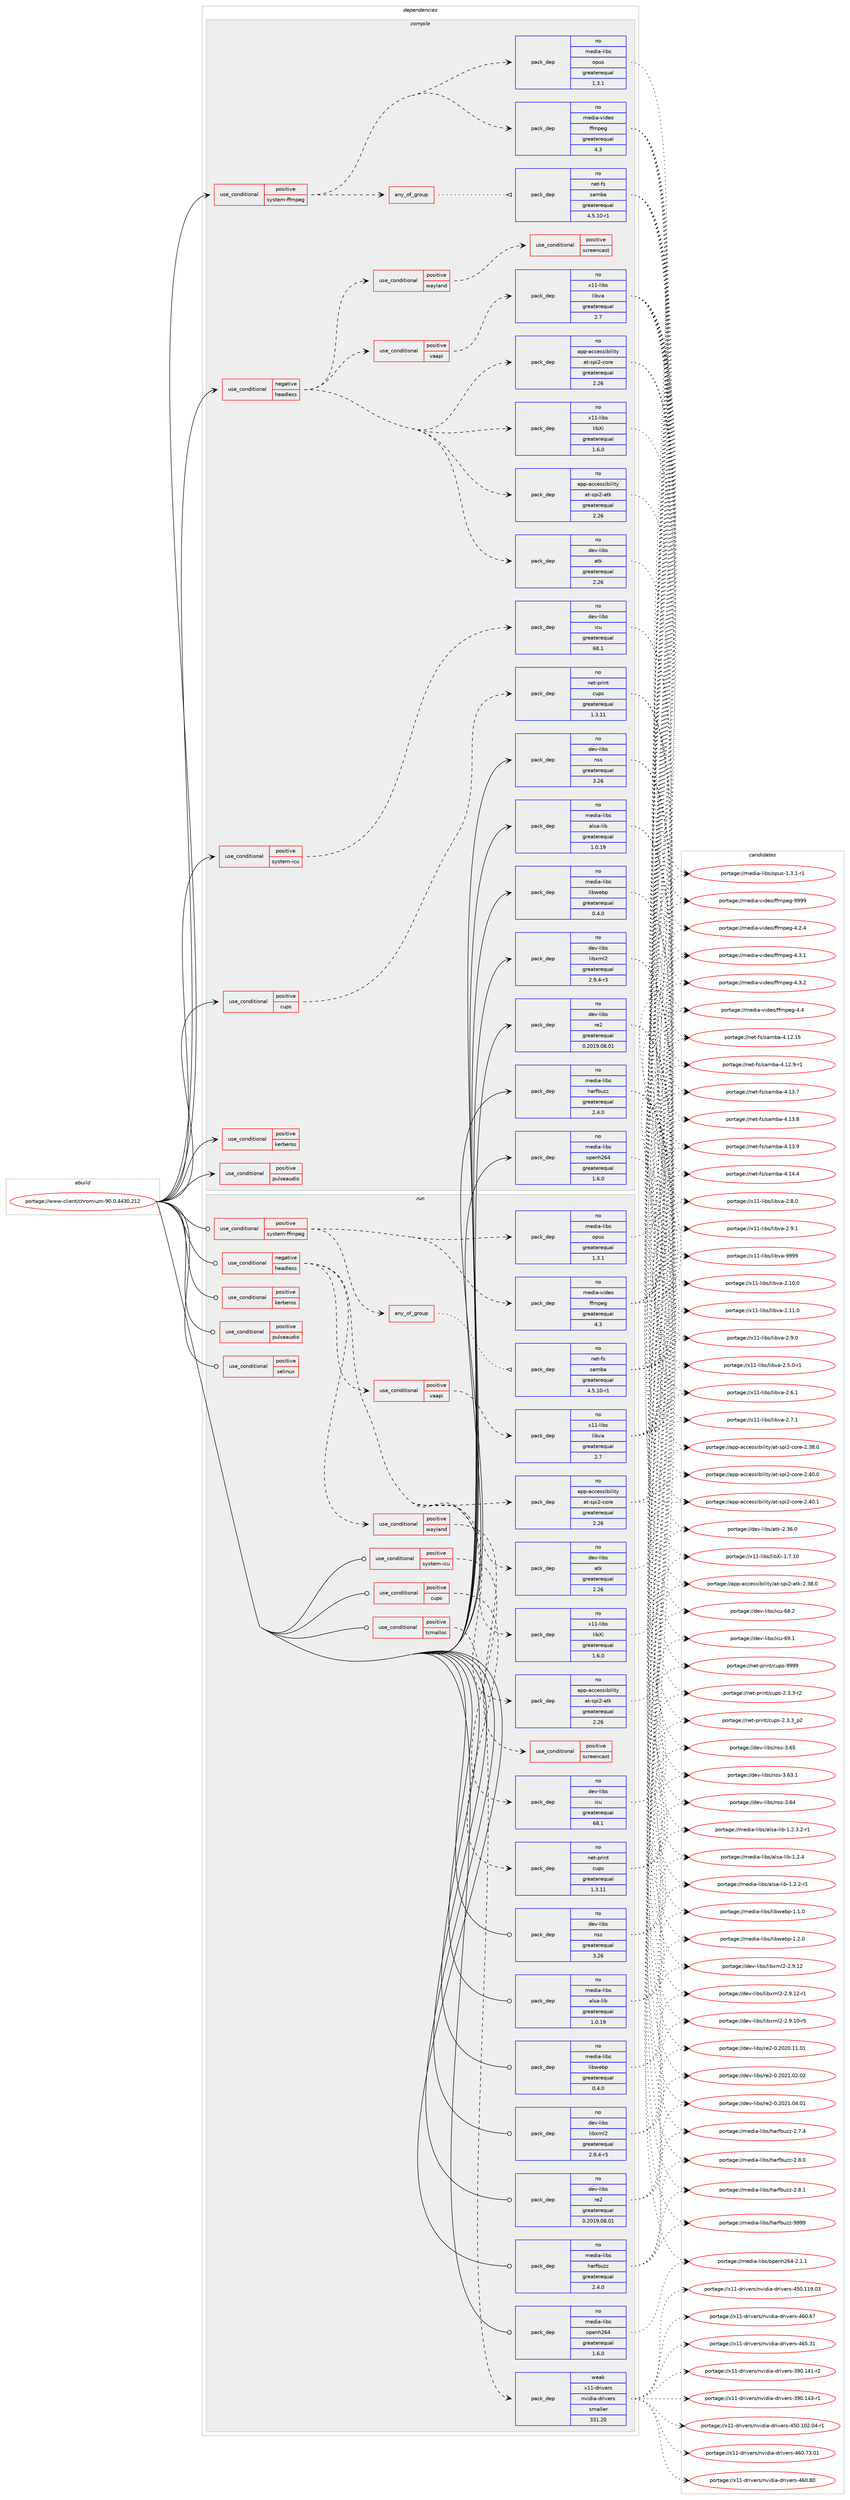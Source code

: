 digraph prolog {

# *************
# Graph options
# *************

newrank=true;
concentrate=true;
compound=true;
graph [rankdir=LR,fontname=Helvetica,fontsize=10,ranksep=1.5];#, ranksep=2.5, nodesep=0.2];
edge  [arrowhead=vee];
node  [fontname=Helvetica,fontsize=10];

# **********
# The ebuild
# **********

subgraph cluster_leftcol {
color=gray;
rank=same;
label=<<i>ebuild</i>>;
id [label="portage://www-client/chromium-90.0.4430.212", color=red, width=4, href="../www-client/chromium-90.0.4430.212.svg"];
}

# ****************
# The dependencies
# ****************

subgraph cluster_midcol {
color=gray;
label=<<i>dependencies</i>>;
subgraph cluster_compile {
fillcolor="#eeeeee";
style=filled;
label=<<i>compile</i>>;
subgraph cond396 {
dependency912 [label=<<TABLE BORDER="0" CELLBORDER="1" CELLSPACING="0" CELLPADDING="4"><TR><TD ROWSPAN="3" CELLPADDING="10">use_conditional</TD></TR><TR><TD>negative</TD></TR><TR><TD>headless</TD></TR></TABLE>>, shape=none, color=red];
# *** BEGIN UNKNOWN DEPENDENCY TYPE (TODO) ***
# dependency912 -> package_dependency(portage://www-client/chromium-90.0.4430.212,install,no,media-libs,mesa,none,[,,],any_same_slot,[use(enable(gbm),none)])
# *** END UNKNOWN DEPENDENCY TYPE (TODO) ***

# *** BEGIN UNKNOWN DEPENDENCY TYPE (TODO) ***
# dependency912 -> package_dependency(portage://www-client/chromium-90.0.4430.212,install,no,x11-libs,libX11,none,[,,],any_same_slot,[])
# *** END UNKNOWN DEPENDENCY TYPE (TODO) ***

# *** BEGIN UNKNOWN DEPENDENCY TYPE (TODO) ***
# dependency912 -> package_dependency(portage://www-client/chromium-90.0.4430.212,install,no,x11-libs,libXcomposite,none,[,,],any_same_slot,[])
# *** END UNKNOWN DEPENDENCY TYPE (TODO) ***

# *** BEGIN UNKNOWN DEPENDENCY TYPE (TODO) ***
# dependency912 -> package_dependency(portage://www-client/chromium-90.0.4430.212,install,no,x11-libs,libXcursor,none,[,,],any_same_slot,[])
# *** END UNKNOWN DEPENDENCY TYPE (TODO) ***

# *** BEGIN UNKNOWN DEPENDENCY TYPE (TODO) ***
# dependency912 -> package_dependency(portage://www-client/chromium-90.0.4430.212,install,no,x11-libs,libXdamage,none,[,,],any_same_slot,[])
# *** END UNKNOWN DEPENDENCY TYPE (TODO) ***

# *** BEGIN UNKNOWN DEPENDENCY TYPE (TODO) ***
# dependency912 -> package_dependency(portage://www-client/chromium-90.0.4430.212,install,no,x11-libs,libXext,none,[,,],any_same_slot,[])
# *** END UNKNOWN DEPENDENCY TYPE (TODO) ***

# *** BEGIN UNKNOWN DEPENDENCY TYPE (TODO) ***
# dependency912 -> package_dependency(portage://www-client/chromium-90.0.4430.212,install,no,x11-libs,libXfixes,none,[,,],any_same_slot,[])
# *** END UNKNOWN DEPENDENCY TYPE (TODO) ***

subgraph pack479 {
dependency913 [label=<<TABLE BORDER="0" CELLBORDER="1" CELLSPACING="0" CELLPADDING="4" WIDTH="220"><TR><TD ROWSPAN="6" CELLPADDING="30">pack_dep</TD></TR><TR><TD WIDTH="110">no</TD></TR><TR><TD>x11-libs</TD></TR><TR><TD>libXi</TD></TR><TR><TD>greaterequal</TD></TR><TR><TD>1.6.0</TD></TR></TABLE>>, shape=none, color=blue];
}
dependency912:e -> dependency913:w [weight=20,style="dashed",arrowhead="vee"];
# *** BEGIN UNKNOWN DEPENDENCY TYPE (TODO) ***
# dependency912 -> package_dependency(portage://www-client/chromium-90.0.4430.212,install,no,x11-libs,libXrandr,none,[,,],any_same_slot,[])
# *** END UNKNOWN DEPENDENCY TYPE (TODO) ***

# *** BEGIN UNKNOWN DEPENDENCY TYPE (TODO) ***
# dependency912 -> package_dependency(portage://www-client/chromium-90.0.4430.212,install,no,x11-libs,libXrender,none,[,,],any_same_slot,[])
# *** END UNKNOWN DEPENDENCY TYPE (TODO) ***

# *** BEGIN UNKNOWN DEPENDENCY TYPE (TODO) ***
# dependency912 -> package_dependency(portage://www-client/chromium-90.0.4430.212,install,no,x11-libs,libXtst,none,[,,],any_same_slot,[])
# *** END UNKNOWN DEPENDENCY TYPE (TODO) ***

# *** BEGIN UNKNOWN DEPENDENCY TYPE (TODO) ***
# dependency912 -> package_dependency(portage://www-client/chromium-90.0.4430.212,install,no,x11-libs,libxcb,none,[,,],any_same_slot,[])
# *** END UNKNOWN DEPENDENCY TYPE (TODO) ***

# *** BEGIN UNKNOWN DEPENDENCY TYPE (TODO) ***
# dependency912 -> package_dependency(portage://www-client/chromium-90.0.4430.212,install,no,x11-libs,libxshmfence,none,[,,],any_same_slot,[])
# *** END UNKNOWN DEPENDENCY TYPE (TODO) ***

subgraph cond397 {
dependency914 [label=<<TABLE BORDER="0" CELLBORDER="1" CELLSPACING="0" CELLPADDING="4"><TR><TD ROWSPAN="3" CELLPADDING="10">use_conditional</TD></TR><TR><TD>positive</TD></TR><TR><TD>vaapi</TD></TR></TABLE>>, shape=none, color=red];
subgraph pack480 {
dependency915 [label=<<TABLE BORDER="0" CELLBORDER="1" CELLSPACING="0" CELLPADDING="4" WIDTH="220"><TR><TD ROWSPAN="6" CELLPADDING="30">pack_dep</TD></TR><TR><TD WIDTH="110">no</TD></TR><TR><TD>x11-libs</TD></TR><TR><TD>libva</TD></TR><TR><TD>greaterequal</TD></TR><TR><TD>2.7</TD></TR></TABLE>>, shape=none, color=blue];
}
dependency914:e -> dependency915:w [weight=20,style="dashed",arrowhead="vee"];
}
dependency912:e -> dependency914:w [weight=20,style="dashed",arrowhead="vee"];
subgraph pack481 {
dependency916 [label=<<TABLE BORDER="0" CELLBORDER="1" CELLSPACING="0" CELLPADDING="4" WIDTH="220"><TR><TD ROWSPAN="6" CELLPADDING="30">pack_dep</TD></TR><TR><TD WIDTH="110">no</TD></TR><TR><TD>app-accessibility</TD></TR><TR><TD>at-spi2-atk</TD></TR><TR><TD>greaterequal</TD></TR><TR><TD>2.26</TD></TR></TABLE>>, shape=none, color=blue];
}
dependency912:e -> dependency916:w [weight=20,style="dashed",arrowhead="vee"];
subgraph pack482 {
dependency917 [label=<<TABLE BORDER="0" CELLBORDER="1" CELLSPACING="0" CELLPADDING="4" WIDTH="220"><TR><TD ROWSPAN="6" CELLPADDING="30">pack_dep</TD></TR><TR><TD WIDTH="110">no</TD></TR><TR><TD>app-accessibility</TD></TR><TR><TD>at-spi2-core</TD></TR><TR><TD>greaterequal</TD></TR><TR><TD>2.26</TD></TR></TABLE>>, shape=none, color=blue];
}
dependency912:e -> dependency917:w [weight=20,style="dashed",arrowhead="vee"];
subgraph pack483 {
dependency918 [label=<<TABLE BORDER="0" CELLBORDER="1" CELLSPACING="0" CELLPADDING="4" WIDTH="220"><TR><TD ROWSPAN="6" CELLPADDING="30">pack_dep</TD></TR><TR><TD WIDTH="110">no</TD></TR><TR><TD>dev-libs</TD></TR><TR><TD>atk</TD></TR><TR><TD>greaterequal</TD></TR><TR><TD>2.26</TD></TR></TABLE>>, shape=none, color=blue];
}
dependency912:e -> dependency918:w [weight=20,style="dashed",arrowhead="vee"];
# *** BEGIN UNKNOWN DEPENDENCY TYPE (TODO) ***
# dependency912 -> package_dependency(portage://www-client/chromium-90.0.4430.212,install,no,x11-libs,gtk+,none,[,,],[slot(3)],[use(enable(X),none)])
# *** END UNKNOWN DEPENDENCY TYPE (TODO) ***

subgraph cond398 {
dependency919 [label=<<TABLE BORDER="0" CELLBORDER="1" CELLSPACING="0" CELLPADDING="4"><TR><TD ROWSPAN="3" CELLPADDING="10">use_conditional</TD></TR><TR><TD>positive</TD></TR><TR><TD>wayland</TD></TR></TABLE>>, shape=none, color=red];
# *** BEGIN UNKNOWN DEPENDENCY TYPE (TODO) ***
# dependency919 -> package_dependency(portage://www-client/chromium-90.0.4430.212,install,no,dev-libs,wayland,none,[,,],any_same_slot,[])
# *** END UNKNOWN DEPENDENCY TYPE (TODO) ***

subgraph cond399 {
dependency920 [label=<<TABLE BORDER="0" CELLBORDER="1" CELLSPACING="0" CELLPADDING="4"><TR><TD ROWSPAN="3" CELLPADDING="10">use_conditional</TD></TR><TR><TD>positive</TD></TR><TR><TD>screencast</TD></TR></TABLE>>, shape=none, color=red];
# *** BEGIN UNKNOWN DEPENDENCY TYPE (TODO) ***
# dependency920 -> package_dependency(portage://www-client/chromium-90.0.4430.212,install,no,media-video,pipewire,none,[,,],[slot(0),subslot(0.3)],[])
# *** END UNKNOWN DEPENDENCY TYPE (TODO) ***

}
dependency919:e -> dependency920:w [weight=20,style="dashed",arrowhead="vee"];
# *** BEGIN UNKNOWN DEPENDENCY TYPE (TODO) ***
# dependency919 -> package_dependency(portage://www-client/chromium-90.0.4430.212,install,no,x11-libs,gtk+,none,[,,],[slot(3)],[use(enable(wayland),none),use(enable(X),none)])
# *** END UNKNOWN DEPENDENCY TYPE (TODO) ***

# *** BEGIN UNKNOWN DEPENDENCY TYPE (TODO) ***
# dependency919 -> package_dependency(portage://www-client/chromium-90.0.4430.212,install,no,x11-libs,libdrm,none,[,,],any_same_slot,[])
# *** END UNKNOWN DEPENDENCY TYPE (TODO) ***

}
dependency912:e -> dependency919:w [weight=20,style="dashed",arrowhead="vee"];
}
id:e -> dependency912:w [weight=20,style="solid",arrowhead="vee"];
subgraph cond400 {
dependency921 [label=<<TABLE BORDER="0" CELLBORDER="1" CELLSPACING="0" CELLPADDING="4"><TR><TD ROWSPAN="3" CELLPADDING="10">use_conditional</TD></TR><TR><TD>positive</TD></TR><TR><TD>cups</TD></TR></TABLE>>, shape=none, color=red];
subgraph pack484 {
dependency922 [label=<<TABLE BORDER="0" CELLBORDER="1" CELLSPACING="0" CELLPADDING="4" WIDTH="220"><TR><TD ROWSPAN="6" CELLPADDING="30">pack_dep</TD></TR><TR><TD WIDTH="110">no</TD></TR><TR><TD>net-print</TD></TR><TR><TD>cups</TD></TR><TR><TD>greaterequal</TD></TR><TR><TD>1.3.11</TD></TR></TABLE>>, shape=none, color=blue];
}
dependency921:e -> dependency922:w [weight=20,style="dashed",arrowhead="vee"];
}
id:e -> dependency921:w [weight=20,style="solid",arrowhead="vee"];
subgraph cond401 {
dependency923 [label=<<TABLE BORDER="0" CELLBORDER="1" CELLSPACING="0" CELLPADDING="4"><TR><TD ROWSPAN="3" CELLPADDING="10">use_conditional</TD></TR><TR><TD>positive</TD></TR><TR><TD>kerberos</TD></TR></TABLE>>, shape=none, color=red];
# *** BEGIN UNKNOWN DEPENDENCY TYPE (TODO) ***
# dependency923 -> package_dependency(portage://www-client/chromium-90.0.4430.212,install,no,virtual,krb5,none,[,,],[],[])
# *** END UNKNOWN DEPENDENCY TYPE (TODO) ***

}
id:e -> dependency923:w [weight=20,style="solid",arrowhead="vee"];
subgraph cond402 {
dependency924 [label=<<TABLE BORDER="0" CELLBORDER="1" CELLSPACING="0" CELLPADDING="4"><TR><TD ROWSPAN="3" CELLPADDING="10">use_conditional</TD></TR><TR><TD>positive</TD></TR><TR><TD>pulseaudio</TD></TR></TABLE>>, shape=none, color=red];
# *** BEGIN UNKNOWN DEPENDENCY TYPE (TODO) ***
# dependency924 -> package_dependency(portage://www-client/chromium-90.0.4430.212,install,no,media-sound,pulseaudio,none,[,,],any_same_slot,[])
# *** END UNKNOWN DEPENDENCY TYPE (TODO) ***

}
id:e -> dependency924:w [weight=20,style="solid",arrowhead="vee"];
subgraph cond403 {
dependency925 [label=<<TABLE BORDER="0" CELLBORDER="1" CELLSPACING="0" CELLPADDING="4"><TR><TD ROWSPAN="3" CELLPADDING="10">use_conditional</TD></TR><TR><TD>positive</TD></TR><TR><TD>system-ffmpeg</TD></TR></TABLE>>, shape=none, color=red];
subgraph pack485 {
dependency926 [label=<<TABLE BORDER="0" CELLBORDER="1" CELLSPACING="0" CELLPADDING="4" WIDTH="220"><TR><TD ROWSPAN="6" CELLPADDING="30">pack_dep</TD></TR><TR><TD WIDTH="110">no</TD></TR><TR><TD>media-video</TD></TR><TR><TD>ffmpeg</TD></TR><TR><TD>greaterequal</TD></TR><TR><TD>4.3</TD></TR></TABLE>>, shape=none, color=blue];
}
dependency925:e -> dependency926:w [weight=20,style="dashed",arrowhead="vee"];
subgraph any39 {
dependency927 [label=<<TABLE BORDER="0" CELLBORDER="1" CELLSPACING="0" CELLPADDING="4"><TR><TD CELLPADDING="10">any_of_group</TD></TR></TABLE>>, shape=none, color=red];# *** BEGIN UNKNOWN DEPENDENCY TYPE (TODO) ***
# dependency927 -> package_dependency(portage://www-client/chromium-90.0.4430.212,install,no,media-video,ffmpeg,none,[,,],[],[use(disable(samba),none)])
# *** END UNKNOWN DEPENDENCY TYPE (TODO) ***

subgraph pack486 {
dependency928 [label=<<TABLE BORDER="0" CELLBORDER="1" CELLSPACING="0" CELLPADDING="4" WIDTH="220"><TR><TD ROWSPAN="6" CELLPADDING="30">pack_dep</TD></TR><TR><TD WIDTH="110">no</TD></TR><TR><TD>net-fs</TD></TR><TR><TD>samba</TD></TR><TR><TD>greaterequal</TD></TR><TR><TD>4.5.10-r1</TD></TR></TABLE>>, shape=none, color=blue];
}
dependency927:e -> dependency928:w [weight=20,style="dotted",arrowhead="oinv"];
}
dependency925:e -> dependency927:w [weight=20,style="dashed",arrowhead="vee"];
subgraph pack487 {
dependency929 [label=<<TABLE BORDER="0" CELLBORDER="1" CELLSPACING="0" CELLPADDING="4" WIDTH="220"><TR><TD ROWSPAN="6" CELLPADDING="30">pack_dep</TD></TR><TR><TD WIDTH="110">no</TD></TR><TR><TD>media-libs</TD></TR><TR><TD>opus</TD></TR><TR><TD>greaterequal</TD></TR><TR><TD>1.3.1</TD></TR></TABLE>>, shape=none, color=blue];
}
dependency925:e -> dependency929:w [weight=20,style="dashed",arrowhead="vee"];
}
id:e -> dependency925:w [weight=20,style="solid",arrowhead="vee"];
subgraph cond404 {
dependency930 [label=<<TABLE BORDER="0" CELLBORDER="1" CELLSPACING="0" CELLPADDING="4"><TR><TD ROWSPAN="3" CELLPADDING="10">use_conditional</TD></TR><TR><TD>positive</TD></TR><TR><TD>system-icu</TD></TR></TABLE>>, shape=none, color=red];
subgraph pack488 {
dependency931 [label=<<TABLE BORDER="0" CELLBORDER="1" CELLSPACING="0" CELLPADDING="4" WIDTH="220"><TR><TD ROWSPAN="6" CELLPADDING="30">pack_dep</TD></TR><TR><TD WIDTH="110">no</TD></TR><TR><TD>dev-libs</TD></TR><TR><TD>icu</TD></TR><TR><TD>greaterequal</TD></TR><TR><TD>68.1</TD></TR></TABLE>>, shape=none, color=blue];
}
dependency930:e -> dependency931:w [weight=20,style="dashed",arrowhead="vee"];
}
id:e -> dependency930:w [weight=20,style="solid",arrowhead="vee"];
# *** BEGIN UNKNOWN DEPENDENCY TYPE (TODO) ***
# id -> package_dependency(portage://www-client/chromium-90.0.4430.212,install,no,app-arch,bzip2,none,[,,],any_same_slot,[])
# *** END UNKNOWN DEPENDENCY TYPE (TODO) ***

# *** BEGIN UNKNOWN DEPENDENCY TYPE (TODO) ***
# id -> package_dependency(portage://www-client/chromium-90.0.4430.212,install,no,app-arch,snappy,none,[,,],any_same_slot,[])
# *** END UNKNOWN DEPENDENCY TYPE (TODO) ***

# *** BEGIN UNKNOWN DEPENDENCY TYPE (TODO) ***
# id -> package_dependency(portage://www-client/chromium-90.0.4430.212,install,no,dev-libs,expat,none,[,,],any_same_slot,[])
# *** END UNKNOWN DEPENDENCY TYPE (TODO) ***

# *** BEGIN UNKNOWN DEPENDENCY TYPE (TODO) ***
# id -> package_dependency(portage://www-client/chromium-90.0.4430.212,install,no,dev-libs,glib,none,[,,],[slot(2)],[])
# *** END UNKNOWN DEPENDENCY TYPE (TODO) ***

subgraph pack489 {
dependency932 [label=<<TABLE BORDER="0" CELLBORDER="1" CELLSPACING="0" CELLPADDING="4" WIDTH="220"><TR><TD ROWSPAN="6" CELLPADDING="30">pack_dep</TD></TR><TR><TD WIDTH="110">no</TD></TR><TR><TD>dev-libs</TD></TR><TR><TD>libxml2</TD></TR><TR><TD>greaterequal</TD></TR><TR><TD>2.9.4-r3</TD></TR></TABLE>>, shape=none, color=blue];
}
id:e -> dependency932:w [weight=20,style="solid",arrowhead="vee"];
# *** BEGIN UNKNOWN DEPENDENCY TYPE (TODO) ***
# id -> package_dependency(portage://www-client/chromium-90.0.4430.212,install,no,dev-libs,libxslt,none,[,,],any_same_slot,[])
# *** END UNKNOWN DEPENDENCY TYPE (TODO) ***

# *** BEGIN UNKNOWN DEPENDENCY TYPE (TODO) ***
# id -> package_dependency(portage://www-client/chromium-90.0.4430.212,install,no,dev-libs,nspr,none,[,,],any_same_slot,[])
# *** END UNKNOWN DEPENDENCY TYPE (TODO) ***

subgraph pack490 {
dependency933 [label=<<TABLE BORDER="0" CELLBORDER="1" CELLSPACING="0" CELLPADDING="4" WIDTH="220"><TR><TD ROWSPAN="6" CELLPADDING="30">pack_dep</TD></TR><TR><TD WIDTH="110">no</TD></TR><TR><TD>dev-libs</TD></TR><TR><TD>nss</TD></TR><TR><TD>greaterequal</TD></TR><TR><TD>3.26</TD></TR></TABLE>>, shape=none, color=blue];
}
id:e -> dependency933:w [weight=20,style="solid",arrowhead="vee"];
subgraph pack491 {
dependency934 [label=<<TABLE BORDER="0" CELLBORDER="1" CELLSPACING="0" CELLPADDING="4" WIDTH="220"><TR><TD ROWSPAN="6" CELLPADDING="30">pack_dep</TD></TR><TR><TD WIDTH="110">no</TD></TR><TR><TD>dev-libs</TD></TR><TR><TD>re2</TD></TR><TR><TD>greaterequal</TD></TR><TR><TD>0.2019.08.01</TD></TR></TABLE>>, shape=none, color=blue];
}
id:e -> dependency934:w [weight=20,style="solid",arrowhead="vee"];
subgraph pack492 {
dependency935 [label=<<TABLE BORDER="0" CELLBORDER="1" CELLSPACING="0" CELLPADDING="4" WIDTH="220"><TR><TD ROWSPAN="6" CELLPADDING="30">pack_dep</TD></TR><TR><TD WIDTH="110">no</TD></TR><TR><TD>media-libs</TD></TR><TR><TD>alsa-lib</TD></TR><TR><TD>greaterequal</TD></TR><TR><TD>1.0.19</TD></TR></TABLE>>, shape=none, color=blue];
}
id:e -> dependency935:w [weight=20,style="solid",arrowhead="vee"];
# *** BEGIN UNKNOWN DEPENDENCY TYPE (TODO) ***
# id -> package_dependency(portage://www-client/chromium-90.0.4430.212,install,no,media-libs,flac,none,[,,],any_same_slot,[])
# *** END UNKNOWN DEPENDENCY TYPE (TODO) ***

# *** BEGIN UNKNOWN DEPENDENCY TYPE (TODO) ***
# id -> package_dependency(portage://www-client/chromium-90.0.4430.212,install,no,media-libs,fontconfig,none,[,,],any_same_slot,[])
# *** END UNKNOWN DEPENDENCY TYPE (TODO) ***

# *** BEGIN UNKNOWN DEPENDENCY TYPE (TODO) ***
# id -> package_dependency(portage://www-client/chromium-90.0.4430.212,install,no,media-libs,freetype,none,[,,],any_same_slot,[])
# *** END UNKNOWN DEPENDENCY TYPE (TODO) ***

subgraph pack493 {
dependency936 [label=<<TABLE BORDER="0" CELLBORDER="1" CELLSPACING="0" CELLPADDING="4" WIDTH="220"><TR><TD ROWSPAN="6" CELLPADDING="30">pack_dep</TD></TR><TR><TD WIDTH="110">no</TD></TR><TR><TD>media-libs</TD></TR><TR><TD>harfbuzz</TD></TR><TR><TD>greaterequal</TD></TR><TR><TD>2.4.0</TD></TR></TABLE>>, shape=none, color=blue];
}
id:e -> dependency936:w [weight=20,style="solid",arrowhead="vee"];
# *** BEGIN UNKNOWN DEPENDENCY TYPE (TODO) ***
# id -> package_dependency(portage://www-client/chromium-90.0.4430.212,install,no,media-libs,libjpeg-turbo,none,[,,],any_same_slot,[])
# *** END UNKNOWN DEPENDENCY TYPE (TODO) ***

# *** BEGIN UNKNOWN DEPENDENCY TYPE (TODO) ***
# id -> package_dependency(portage://www-client/chromium-90.0.4430.212,install,no,media-libs,libpng,none,[,,],any_same_slot,[])
# *** END UNKNOWN DEPENDENCY TYPE (TODO) ***

subgraph pack494 {
dependency937 [label=<<TABLE BORDER="0" CELLBORDER="1" CELLSPACING="0" CELLPADDING="4" WIDTH="220"><TR><TD ROWSPAN="6" CELLPADDING="30">pack_dep</TD></TR><TR><TD WIDTH="110">no</TD></TR><TR><TD>media-libs</TD></TR><TR><TD>libwebp</TD></TR><TR><TD>greaterequal</TD></TR><TR><TD>0.4.0</TD></TR></TABLE>>, shape=none, color=blue];
}
id:e -> dependency937:w [weight=20,style="solid",arrowhead="vee"];
subgraph pack495 {
dependency938 [label=<<TABLE BORDER="0" CELLBORDER="1" CELLSPACING="0" CELLPADDING="4" WIDTH="220"><TR><TD ROWSPAN="6" CELLPADDING="30">pack_dep</TD></TR><TR><TD WIDTH="110">no</TD></TR><TR><TD>media-libs</TD></TR><TR><TD>openh264</TD></TR><TR><TD>greaterequal</TD></TR><TR><TD>1.6.0</TD></TR></TABLE>>, shape=none, color=blue];
}
id:e -> dependency938:w [weight=20,style="solid",arrowhead="vee"];
# *** BEGIN UNKNOWN DEPENDENCY TYPE (TODO) ***
# id -> package_dependency(portage://www-client/chromium-90.0.4430.212,install,no,sys-apps,dbus,none,[,,],any_same_slot,[])
# *** END UNKNOWN DEPENDENCY TYPE (TODO) ***

# *** BEGIN UNKNOWN DEPENDENCY TYPE (TODO) ***
# id -> package_dependency(portage://www-client/chromium-90.0.4430.212,install,no,sys-apps,pciutils,none,[,,],any_same_slot,[])
# *** END UNKNOWN DEPENDENCY TYPE (TODO) ***

# *** BEGIN UNKNOWN DEPENDENCY TYPE (TODO) ***
# id -> package_dependency(portage://www-client/chromium-90.0.4430.212,install,no,sys-libs,zlib,none,[,,],any_same_slot,[use(enable(minizip),none)])
# *** END UNKNOWN DEPENDENCY TYPE (TODO) ***

# *** BEGIN UNKNOWN DEPENDENCY TYPE (TODO) ***
# id -> package_dependency(portage://www-client/chromium-90.0.4430.212,install,no,virtual,udev,none,[,,],[],[])
# *** END UNKNOWN DEPENDENCY TYPE (TODO) ***

# *** BEGIN UNKNOWN DEPENDENCY TYPE (TODO) ***
# id -> package_dependency(portage://www-client/chromium-90.0.4430.212,install,no,x11-libs,cairo,none,[,,],any_same_slot,[])
# *** END UNKNOWN DEPENDENCY TYPE (TODO) ***

# *** BEGIN UNKNOWN DEPENDENCY TYPE (TODO) ***
# id -> package_dependency(portage://www-client/chromium-90.0.4430.212,install,no,x11-libs,gdk-pixbuf,none,[,,],[slot(2)],[])
# *** END UNKNOWN DEPENDENCY TYPE (TODO) ***

# *** BEGIN UNKNOWN DEPENDENCY TYPE (TODO) ***
# id -> package_dependency(portage://www-client/chromium-90.0.4430.212,install,no,x11-libs,libxkbcommon,none,[,,],any_same_slot,[])
# *** END UNKNOWN DEPENDENCY TYPE (TODO) ***

# *** BEGIN UNKNOWN DEPENDENCY TYPE (TODO) ***
# id -> package_dependency(portage://www-client/chromium-90.0.4430.212,install,no,x11-libs,pango,none,[,,],any_same_slot,[])
# *** END UNKNOWN DEPENDENCY TYPE (TODO) ***

}
subgraph cluster_compileandrun {
fillcolor="#eeeeee";
style=filled;
label=<<i>compile and run</i>>;
}
subgraph cluster_run {
fillcolor="#eeeeee";
style=filled;
label=<<i>run</i>>;
subgraph cond405 {
dependency939 [label=<<TABLE BORDER="0" CELLBORDER="1" CELLSPACING="0" CELLPADDING="4"><TR><TD ROWSPAN="3" CELLPADDING="10">use_conditional</TD></TR><TR><TD>negative</TD></TR><TR><TD>headless</TD></TR></TABLE>>, shape=none, color=red];
# *** BEGIN UNKNOWN DEPENDENCY TYPE (TODO) ***
# dependency939 -> package_dependency(portage://www-client/chromium-90.0.4430.212,run,no,media-libs,mesa,none,[,,],any_same_slot,[use(enable(gbm),none)])
# *** END UNKNOWN DEPENDENCY TYPE (TODO) ***

# *** BEGIN UNKNOWN DEPENDENCY TYPE (TODO) ***
# dependency939 -> package_dependency(portage://www-client/chromium-90.0.4430.212,run,no,x11-libs,libX11,none,[,,],any_same_slot,[])
# *** END UNKNOWN DEPENDENCY TYPE (TODO) ***

# *** BEGIN UNKNOWN DEPENDENCY TYPE (TODO) ***
# dependency939 -> package_dependency(portage://www-client/chromium-90.0.4430.212,run,no,x11-libs,libXcomposite,none,[,,],any_same_slot,[])
# *** END UNKNOWN DEPENDENCY TYPE (TODO) ***

# *** BEGIN UNKNOWN DEPENDENCY TYPE (TODO) ***
# dependency939 -> package_dependency(portage://www-client/chromium-90.0.4430.212,run,no,x11-libs,libXcursor,none,[,,],any_same_slot,[])
# *** END UNKNOWN DEPENDENCY TYPE (TODO) ***

# *** BEGIN UNKNOWN DEPENDENCY TYPE (TODO) ***
# dependency939 -> package_dependency(portage://www-client/chromium-90.0.4430.212,run,no,x11-libs,libXdamage,none,[,,],any_same_slot,[])
# *** END UNKNOWN DEPENDENCY TYPE (TODO) ***

# *** BEGIN UNKNOWN DEPENDENCY TYPE (TODO) ***
# dependency939 -> package_dependency(portage://www-client/chromium-90.0.4430.212,run,no,x11-libs,libXext,none,[,,],any_same_slot,[])
# *** END UNKNOWN DEPENDENCY TYPE (TODO) ***

# *** BEGIN UNKNOWN DEPENDENCY TYPE (TODO) ***
# dependency939 -> package_dependency(portage://www-client/chromium-90.0.4430.212,run,no,x11-libs,libXfixes,none,[,,],any_same_slot,[])
# *** END UNKNOWN DEPENDENCY TYPE (TODO) ***

subgraph pack496 {
dependency940 [label=<<TABLE BORDER="0" CELLBORDER="1" CELLSPACING="0" CELLPADDING="4" WIDTH="220"><TR><TD ROWSPAN="6" CELLPADDING="30">pack_dep</TD></TR><TR><TD WIDTH="110">no</TD></TR><TR><TD>x11-libs</TD></TR><TR><TD>libXi</TD></TR><TR><TD>greaterequal</TD></TR><TR><TD>1.6.0</TD></TR></TABLE>>, shape=none, color=blue];
}
dependency939:e -> dependency940:w [weight=20,style="dashed",arrowhead="vee"];
# *** BEGIN UNKNOWN DEPENDENCY TYPE (TODO) ***
# dependency939 -> package_dependency(portage://www-client/chromium-90.0.4430.212,run,no,x11-libs,libXrandr,none,[,,],any_same_slot,[])
# *** END UNKNOWN DEPENDENCY TYPE (TODO) ***

# *** BEGIN UNKNOWN DEPENDENCY TYPE (TODO) ***
# dependency939 -> package_dependency(portage://www-client/chromium-90.0.4430.212,run,no,x11-libs,libXrender,none,[,,],any_same_slot,[])
# *** END UNKNOWN DEPENDENCY TYPE (TODO) ***

# *** BEGIN UNKNOWN DEPENDENCY TYPE (TODO) ***
# dependency939 -> package_dependency(portage://www-client/chromium-90.0.4430.212,run,no,x11-libs,libXtst,none,[,,],any_same_slot,[])
# *** END UNKNOWN DEPENDENCY TYPE (TODO) ***

# *** BEGIN UNKNOWN DEPENDENCY TYPE (TODO) ***
# dependency939 -> package_dependency(portage://www-client/chromium-90.0.4430.212,run,no,x11-libs,libxcb,none,[,,],any_same_slot,[])
# *** END UNKNOWN DEPENDENCY TYPE (TODO) ***

# *** BEGIN UNKNOWN DEPENDENCY TYPE (TODO) ***
# dependency939 -> package_dependency(portage://www-client/chromium-90.0.4430.212,run,no,x11-libs,libxshmfence,none,[,,],any_same_slot,[])
# *** END UNKNOWN DEPENDENCY TYPE (TODO) ***

subgraph cond406 {
dependency941 [label=<<TABLE BORDER="0" CELLBORDER="1" CELLSPACING="0" CELLPADDING="4"><TR><TD ROWSPAN="3" CELLPADDING="10">use_conditional</TD></TR><TR><TD>positive</TD></TR><TR><TD>vaapi</TD></TR></TABLE>>, shape=none, color=red];
subgraph pack497 {
dependency942 [label=<<TABLE BORDER="0" CELLBORDER="1" CELLSPACING="0" CELLPADDING="4" WIDTH="220"><TR><TD ROWSPAN="6" CELLPADDING="30">pack_dep</TD></TR><TR><TD WIDTH="110">no</TD></TR><TR><TD>x11-libs</TD></TR><TR><TD>libva</TD></TR><TR><TD>greaterequal</TD></TR><TR><TD>2.7</TD></TR></TABLE>>, shape=none, color=blue];
}
dependency941:e -> dependency942:w [weight=20,style="dashed",arrowhead="vee"];
}
dependency939:e -> dependency941:w [weight=20,style="dashed",arrowhead="vee"];
subgraph pack498 {
dependency943 [label=<<TABLE BORDER="0" CELLBORDER="1" CELLSPACING="0" CELLPADDING="4" WIDTH="220"><TR><TD ROWSPAN="6" CELLPADDING="30">pack_dep</TD></TR><TR><TD WIDTH="110">no</TD></TR><TR><TD>app-accessibility</TD></TR><TR><TD>at-spi2-atk</TD></TR><TR><TD>greaterequal</TD></TR><TR><TD>2.26</TD></TR></TABLE>>, shape=none, color=blue];
}
dependency939:e -> dependency943:w [weight=20,style="dashed",arrowhead="vee"];
subgraph pack499 {
dependency944 [label=<<TABLE BORDER="0" CELLBORDER="1" CELLSPACING="0" CELLPADDING="4" WIDTH="220"><TR><TD ROWSPAN="6" CELLPADDING="30">pack_dep</TD></TR><TR><TD WIDTH="110">no</TD></TR><TR><TD>app-accessibility</TD></TR><TR><TD>at-spi2-core</TD></TR><TR><TD>greaterequal</TD></TR><TR><TD>2.26</TD></TR></TABLE>>, shape=none, color=blue];
}
dependency939:e -> dependency944:w [weight=20,style="dashed",arrowhead="vee"];
subgraph pack500 {
dependency945 [label=<<TABLE BORDER="0" CELLBORDER="1" CELLSPACING="0" CELLPADDING="4" WIDTH="220"><TR><TD ROWSPAN="6" CELLPADDING="30">pack_dep</TD></TR><TR><TD WIDTH="110">no</TD></TR><TR><TD>dev-libs</TD></TR><TR><TD>atk</TD></TR><TR><TD>greaterequal</TD></TR><TR><TD>2.26</TD></TR></TABLE>>, shape=none, color=blue];
}
dependency939:e -> dependency945:w [weight=20,style="dashed",arrowhead="vee"];
# *** BEGIN UNKNOWN DEPENDENCY TYPE (TODO) ***
# dependency939 -> package_dependency(portage://www-client/chromium-90.0.4430.212,run,no,x11-libs,gtk+,none,[,,],[slot(3)],[use(enable(X),none)])
# *** END UNKNOWN DEPENDENCY TYPE (TODO) ***

subgraph cond407 {
dependency946 [label=<<TABLE BORDER="0" CELLBORDER="1" CELLSPACING="0" CELLPADDING="4"><TR><TD ROWSPAN="3" CELLPADDING="10">use_conditional</TD></TR><TR><TD>positive</TD></TR><TR><TD>wayland</TD></TR></TABLE>>, shape=none, color=red];
# *** BEGIN UNKNOWN DEPENDENCY TYPE (TODO) ***
# dependency946 -> package_dependency(portage://www-client/chromium-90.0.4430.212,run,no,dev-libs,wayland,none,[,,],any_same_slot,[])
# *** END UNKNOWN DEPENDENCY TYPE (TODO) ***

subgraph cond408 {
dependency947 [label=<<TABLE BORDER="0" CELLBORDER="1" CELLSPACING="0" CELLPADDING="4"><TR><TD ROWSPAN="3" CELLPADDING="10">use_conditional</TD></TR><TR><TD>positive</TD></TR><TR><TD>screencast</TD></TR></TABLE>>, shape=none, color=red];
# *** BEGIN UNKNOWN DEPENDENCY TYPE (TODO) ***
# dependency947 -> package_dependency(portage://www-client/chromium-90.0.4430.212,run,no,media-video,pipewire,none,[,,],[slot(0),subslot(0.3)],[])
# *** END UNKNOWN DEPENDENCY TYPE (TODO) ***

}
dependency946:e -> dependency947:w [weight=20,style="dashed",arrowhead="vee"];
# *** BEGIN UNKNOWN DEPENDENCY TYPE (TODO) ***
# dependency946 -> package_dependency(portage://www-client/chromium-90.0.4430.212,run,no,x11-libs,gtk+,none,[,,],[slot(3)],[use(enable(wayland),none),use(enable(X),none)])
# *** END UNKNOWN DEPENDENCY TYPE (TODO) ***

# *** BEGIN UNKNOWN DEPENDENCY TYPE (TODO) ***
# dependency946 -> package_dependency(portage://www-client/chromium-90.0.4430.212,run,no,x11-libs,libdrm,none,[,,],any_same_slot,[])
# *** END UNKNOWN DEPENDENCY TYPE (TODO) ***

}
dependency939:e -> dependency946:w [weight=20,style="dashed",arrowhead="vee"];
}
id:e -> dependency939:w [weight=20,style="solid",arrowhead="odot"];
subgraph cond409 {
dependency948 [label=<<TABLE BORDER="0" CELLBORDER="1" CELLSPACING="0" CELLPADDING="4"><TR><TD ROWSPAN="3" CELLPADDING="10">use_conditional</TD></TR><TR><TD>positive</TD></TR><TR><TD>cups</TD></TR></TABLE>>, shape=none, color=red];
subgraph pack501 {
dependency949 [label=<<TABLE BORDER="0" CELLBORDER="1" CELLSPACING="0" CELLPADDING="4" WIDTH="220"><TR><TD ROWSPAN="6" CELLPADDING="30">pack_dep</TD></TR><TR><TD WIDTH="110">no</TD></TR><TR><TD>net-print</TD></TR><TR><TD>cups</TD></TR><TR><TD>greaterequal</TD></TR><TR><TD>1.3.11</TD></TR></TABLE>>, shape=none, color=blue];
}
dependency948:e -> dependency949:w [weight=20,style="dashed",arrowhead="vee"];
}
id:e -> dependency948:w [weight=20,style="solid",arrowhead="odot"];
subgraph cond410 {
dependency950 [label=<<TABLE BORDER="0" CELLBORDER="1" CELLSPACING="0" CELLPADDING="4"><TR><TD ROWSPAN="3" CELLPADDING="10">use_conditional</TD></TR><TR><TD>positive</TD></TR><TR><TD>kerberos</TD></TR></TABLE>>, shape=none, color=red];
# *** BEGIN UNKNOWN DEPENDENCY TYPE (TODO) ***
# dependency950 -> package_dependency(portage://www-client/chromium-90.0.4430.212,run,no,virtual,krb5,none,[,,],[],[])
# *** END UNKNOWN DEPENDENCY TYPE (TODO) ***

}
id:e -> dependency950:w [weight=20,style="solid",arrowhead="odot"];
subgraph cond411 {
dependency951 [label=<<TABLE BORDER="0" CELLBORDER="1" CELLSPACING="0" CELLPADDING="4"><TR><TD ROWSPAN="3" CELLPADDING="10">use_conditional</TD></TR><TR><TD>positive</TD></TR><TR><TD>pulseaudio</TD></TR></TABLE>>, shape=none, color=red];
# *** BEGIN UNKNOWN DEPENDENCY TYPE (TODO) ***
# dependency951 -> package_dependency(portage://www-client/chromium-90.0.4430.212,run,no,media-sound,pulseaudio,none,[,,],any_same_slot,[])
# *** END UNKNOWN DEPENDENCY TYPE (TODO) ***

}
id:e -> dependency951:w [weight=20,style="solid",arrowhead="odot"];
subgraph cond412 {
dependency952 [label=<<TABLE BORDER="0" CELLBORDER="1" CELLSPACING="0" CELLPADDING="4"><TR><TD ROWSPAN="3" CELLPADDING="10">use_conditional</TD></TR><TR><TD>positive</TD></TR><TR><TD>selinux</TD></TR></TABLE>>, shape=none, color=red];
# *** BEGIN UNKNOWN DEPENDENCY TYPE (TODO) ***
# dependency952 -> package_dependency(portage://www-client/chromium-90.0.4430.212,run,no,sec-policy,selinux-chromium,none,[,,],[],[])
# *** END UNKNOWN DEPENDENCY TYPE (TODO) ***

}
id:e -> dependency952:w [weight=20,style="solid",arrowhead="odot"];
subgraph cond413 {
dependency953 [label=<<TABLE BORDER="0" CELLBORDER="1" CELLSPACING="0" CELLPADDING="4"><TR><TD ROWSPAN="3" CELLPADDING="10">use_conditional</TD></TR><TR><TD>positive</TD></TR><TR><TD>system-ffmpeg</TD></TR></TABLE>>, shape=none, color=red];
subgraph pack502 {
dependency954 [label=<<TABLE BORDER="0" CELLBORDER="1" CELLSPACING="0" CELLPADDING="4" WIDTH="220"><TR><TD ROWSPAN="6" CELLPADDING="30">pack_dep</TD></TR><TR><TD WIDTH="110">no</TD></TR><TR><TD>media-video</TD></TR><TR><TD>ffmpeg</TD></TR><TR><TD>greaterequal</TD></TR><TR><TD>4.3</TD></TR></TABLE>>, shape=none, color=blue];
}
dependency953:e -> dependency954:w [weight=20,style="dashed",arrowhead="vee"];
subgraph any40 {
dependency955 [label=<<TABLE BORDER="0" CELLBORDER="1" CELLSPACING="0" CELLPADDING="4"><TR><TD CELLPADDING="10">any_of_group</TD></TR></TABLE>>, shape=none, color=red];# *** BEGIN UNKNOWN DEPENDENCY TYPE (TODO) ***
# dependency955 -> package_dependency(portage://www-client/chromium-90.0.4430.212,run,no,media-video,ffmpeg,none,[,,],[],[use(disable(samba),none)])
# *** END UNKNOWN DEPENDENCY TYPE (TODO) ***

subgraph pack503 {
dependency956 [label=<<TABLE BORDER="0" CELLBORDER="1" CELLSPACING="0" CELLPADDING="4" WIDTH="220"><TR><TD ROWSPAN="6" CELLPADDING="30">pack_dep</TD></TR><TR><TD WIDTH="110">no</TD></TR><TR><TD>net-fs</TD></TR><TR><TD>samba</TD></TR><TR><TD>greaterequal</TD></TR><TR><TD>4.5.10-r1</TD></TR></TABLE>>, shape=none, color=blue];
}
dependency955:e -> dependency956:w [weight=20,style="dotted",arrowhead="oinv"];
}
dependency953:e -> dependency955:w [weight=20,style="dashed",arrowhead="vee"];
subgraph pack504 {
dependency957 [label=<<TABLE BORDER="0" CELLBORDER="1" CELLSPACING="0" CELLPADDING="4" WIDTH="220"><TR><TD ROWSPAN="6" CELLPADDING="30">pack_dep</TD></TR><TR><TD WIDTH="110">no</TD></TR><TR><TD>media-libs</TD></TR><TR><TD>opus</TD></TR><TR><TD>greaterequal</TD></TR><TR><TD>1.3.1</TD></TR></TABLE>>, shape=none, color=blue];
}
dependency953:e -> dependency957:w [weight=20,style="dashed",arrowhead="vee"];
}
id:e -> dependency953:w [weight=20,style="solid",arrowhead="odot"];
subgraph cond414 {
dependency958 [label=<<TABLE BORDER="0" CELLBORDER="1" CELLSPACING="0" CELLPADDING="4"><TR><TD ROWSPAN="3" CELLPADDING="10">use_conditional</TD></TR><TR><TD>positive</TD></TR><TR><TD>system-icu</TD></TR></TABLE>>, shape=none, color=red];
subgraph pack505 {
dependency959 [label=<<TABLE BORDER="0" CELLBORDER="1" CELLSPACING="0" CELLPADDING="4" WIDTH="220"><TR><TD ROWSPAN="6" CELLPADDING="30">pack_dep</TD></TR><TR><TD WIDTH="110">no</TD></TR><TR><TD>dev-libs</TD></TR><TR><TD>icu</TD></TR><TR><TD>greaterequal</TD></TR><TR><TD>68.1</TD></TR></TABLE>>, shape=none, color=blue];
}
dependency958:e -> dependency959:w [weight=20,style="dashed",arrowhead="vee"];
}
id:e -> dependency958:w [weight=20,style="solid",arrowhead="odot"];
subgraph cond415 {
dependency960 [label=<<TABLE BORDER="0" CELLBORDER="1" CELLSPACING="0" CELLPADDING="4"><TR><TD ROWSPAN="3" CELLPADDING="10">use_conditional</TD></TR><TR><TD>positive</TD></TR><TR><TD>tcmalloc</TD></TR></TABLE>>, shape=none, color=red];
subgraph pack506 {
dependency961 [label=<<TABLE BORDER="0" CELLBORDER="1" CELLSPACING="0" CELLPADDING="4" WIDTH="220"><TR><TD ROWSPAN="6" CELLPADDING="30">pack_dep</TD></TR><TR><TD WIDTH="110">weak</TD></TR><TR><TD>x11-drivers</TD></TR><TR><TD>nvidia-drivers</TD></TR><TR><TD>smaller</TD></TR><TR><TD>331.20</TD></TR></TABLE>>, shape=none, color=blue];
}
dependency960:e -> dependency961:w [weight=20,style="dashed",arrowhead="vee"];
}
id:e -> dependency960:w [weight=20,style="solid",arrowhead="odot"];
# *** BEGIN UNKNOWN DEPENDENCY TYPE (TODO) ***
# id -> package_dependency(portage://www-client/chromium-90.0.4430.212,run,no,app-arch,bzip2,none,[,,],any_same_slot,[])
# *** END UNKNOWN DEPENDENCY TYPE (TODO) ***

# *** BEGIN UNKNOWN DEPENDENCY TYPE (TODO) ***
# id -> package_dependency(portage://www-client/chromium-90.0.4430.212,run,no,app-arch,snappy,none,[,,],any_same_slot,[])
# *** END UNKNOWN DEPENDENCY TYPE (TODO) ***

# *** BEGIN UNKNOWN DEPENDENCY TYPE (TODO) ***
# id -> package_dependency(portage://www-client/chromium-90.0.4430.212,run,no,dev-libs,expat,none,[,,],any_same_slot,[])
# *** END UNKNOWN DEPENDENCY TYPE (TODO) ***

# *** BEGIN UNKNOWN DEPENDENCY TYPE (TODO) ***
# id -> package_dependency(portage://www-client/chromium-90.0.4430.212,run,no,dev-libs,glib,none,[,,],[slot(2)],[])
# *** END UNKNOWN DEPENDENCY TYPE (TODO) ***

subgraph pack507 {
dependency962 [label=<<TABLE BORDER="0" CELLBORDER="1" CELLSPACING="0" CELLPADDING="4" WIDTH="220"><TR><TD ROWSPAN="6" CELLPADDING="30">pack_dep</TD></TR><TR><TD WIDTH="110">no</TD></TR><TR><TD>dev-libs</TD></TR><TR><TD>libxml2</TD></TR><TR><TD>greaterequal</TD></TR><TR><TD>2.9.4-r3</TD></TR></TABLE>>, shape=none, color=blue];
}
id:e -> dependency962:w [weight=20,style="solid",arrowhead="odot"];
# *** BEGIN UNKNOWN DEPENDENCY TYPE (TODO) ***
# id -> package_dependency(portage://www-client/chromium-90.0.4430.212,run,no,dev-libs,libxslt,none,[,,],any_same_slot,[])
# *** END UNKNOWN DEPENDENCY TYPE (TODO) ***

# *** BEGIN UNKNOWN DEPENDENCY TYPE (TODO) ***
# id -> package_dependency(portage://www-client/chromium-90.0.4430.212,run,no,dev-libs,nspr,none,[,,],any_same_slot,[])
# *** END UNKNOWN DEPENDENCY TYPE (TODO) ***

subgraph pack508 {
dependency963 [label=<<TABLE BORDER="0" CELLBORDER="1" CELLSPACING="0" CELLPADDING="4" WIDTH="220"><TR><TD ROWSPAN="6" CELLPADDING="30">pack_dep</TD></TR><TR><TD WIDTH="110">no</TD></TR><TR><TD>dev-libs</TD></TR><TR><TD>nss</TD></TR><TR><TD>greaterequal</TD></TR><TR><TD>3.26</TD></TR></TABLE>>, shape=none, color=blue];
}
id:e -> dependency963:w [weight=20,style="solid",arrowhead="odot"];
subgraph pack509 {
dependency964 [label=<<TABLE BORDER="0" CELLBORDER="1" CELLSPACING="0" CELLPADDING="4" WIDTH="220"><TR><TD ROWSPAN="6" CELLPADDING="30">pack_dep</TD></TR><TR><TD WIDTH="110">no</TD></TR><TR><TD>dev-libs</TD></TR><TR><TD>re2</TD></TR><TR><TD>greaterequal</TD></TR><TR><TD>0.2019.08.01</TD></TR></TABLE>>, shape=none, color=blue];
}
id:e -> dependency964:w [weight=20,style="solid",arrowhead="odot"];
subgraph pack510 {
dependency965 [label=<<TABLE BORDER="0" CELLBORDER="1" CELLSPACING="0" CELLPADDING="4" WIDTH="220"><TR><TD ROWSPAN="6" CELLPADDING="30">pack_dep</TD></TR><TR><TD WIDTH="110">no</TD></TR><TR><TD>media-libs</TD></TR><TR><TD>alsa-lib</TD></TR><TR><TD>greaterequal</TD></TR><TR><TD>1.0.19</TD></TR></TABLE>>, shape=none, color=blue];
}
id:e -> dependency965:w [weight=20,style="solid",arrowhead="odot"];
# *** BEGIN UNKNOWN DEPENDENCY TYPE (TODO) ***
# id -> package_dependency(portage://www-client/chromium-90.0.4430.212,run,no,media-libs,flac,none,[,,],any_same_slot,[])
# *** END UNKNOWN DEPENDENCY TYPE (TODO) ***

# *** BEGIN UNKNOWN DEPENDENCY TYPE (TODO) ***
# id -> package_dependency(portage://www-client/chromium-90.0.4430.212,run,no,media-libs,fontconfig,none,[,,],any_same_slot,[])
# *** END UNKNOWN DEPENDENCY TYPE (TODO) ***

# *** BEGIN UNKNOWN DEPENDENCY TYPE (TODO) ***
# id -> package_dependency(portage://www-client/chromium-90.0.4430.212,run,no,media-libs,freetype,none,[,,],any_same_slot,[])
# *** END UNKNOWN DEPENDENCY TYPE (TODO) ***

subgraph pack511 {
dependency966 [label=<<TABLE BORDER="0" CELLBORDER="1" CELLSPACING="0" CELLPADDING="4" WIDTH="220"><TR><TD ROWSPAN="6" CELLPADDING="30">pack_dep</TD></TR><TR><TD WIDTH="110">no</TD></TR><TR><TD>media-libs</TD></TR><TR><TD>harfbuzz</TD></TR><TR><TD>greaterequal</TD></TR><TR><TD>2.4.0</TD></TR></TABLE>>, shape=none, color=blue];
}
id:e -> dependency966:w [weight=20,style="solid",arrowhead="odot"];
# *** BEGIN UNKNOWN DEPENDENCY TYPE (TODO) ***
# id -> package_dependency(portage://www-client/chromium-90.0.4430.212,run,no,media-libs,libjpeg-turbo,none,[,,],any_same_slot,[])
# *** END UNKNOWN DEPENDENCY TYPE (TODO) ***

# *** BEGIN UNKNOWN DEPENDENCY TYPE (TODO) ***
# id -> package_dependency(portage://www-client/chromium-90.0.4430.212,run,no,media-libs,libpng,none,[,,],any_same_slot,[])
# *** END UNKNOWN DEPENDENCY TYPE (TODO) ***

subgraph pack512 {
dependency967 [label=<<TABLE BORDER="0" CELLBORDER="1" CELLSPACING="0" CELLPADDING="4" WIDTH="220"><TR><TD ROWSPAN="6" CELLPADDING="30">pack_dep</TD></TR><TR><TD WIDTH="110">no</TD></TR><TR><TD>media-libs</TD></TR><TR><TD>libwebp</TD></TR><TR><TD>greaterequal</TD></TR><TR><TD>0.4.0</TD></TR></TABLE>>, shape=none, color=blue];
}
id:e -> dependency967:w [weight=20,style="solid",arrowhead="odot"];
subgraph pack513 {
dependency968 [label=<<TABLE BORDER="0" CELLBORDER="1" CELLSPACING="0" CELLPADDING="4" WIDTH="220"><TR><TD ROWSPAN="6" CELLPADDING="30">pack_dep</TD></TR><TR><TD WIDTH="110">no</TD></TR><TR><TD>media-libs</TD></TR><TR><TD>openh264</TD></TR><TR><TD>greaterequal</TD></TR><TR><TD>1.6.0</TD></TR></TABLE>>, shape=none, color=blue];
}
id:e -> dependency968:w [weight=20,style="solid",arrowhead="odot"];
# *** BEGIN UNKNOWN DEPENDENCY TYPE (TODO) ***
# id -> package_dependency(portage://www-client/chromium-90.0.4430.212,run,no,sys-apps,dbus,none,[,,],any_same_slot,[])
# *** END UNKNOWN DEPENDENCY TYPE (TODO) ***

# *** BEGIN UNKNOWN DEPENDENCY TYPE (TODO) ***
# id -> package_dependency(portage://www-client/chromium-90.0.4430.212,run,no,sys-apps,pciutils,none,[,,],any_same_slot,[])
# *** END UNKNOWN DEPENDENCY TYPE (TODO) ***

# *** BEGIN UNKNOWN DEPENDENCY TYPE (TODO) ***
# id -> package_dependency(portage://www-client/chromium-90.0.4430.212,run,no,sys-libs,zlib,none,[,,],any_same_slot,[use(enable(minizip),none)])
# *** END UNKNOWN DEPENDENCY TYPE (TODO) ***

# *** BEGIN UNKNOWN DEPENDENCY TYPE (TODO) ***
# id -> package_dependency(portage://www-client/chromium-90.0.4430.212,run,no,virtual,opengl,none,[,,],[],[])
# *** END UNKNOWN DEPENDENCY TYPE (TODO) ***

# *** BEGIN UNKNOWN DEPENDENCY TYPE (TODO) ***
# id -> package_dependency(portage://www-client/chromium-90.0.4430.212,run,no,virtual,ttf-fonts,none,[,,],[],[])
# *** END UNKNOWN DEPENDENCY TYPE (TODO) ***

# *** BEGIN UNKNOWN DEPENDENCY TYPE (TODO) ***
# id -> package_dependency(portage://www-client/chromium-90.0.4430.212,run,no,virtual,udev,none,[,,],[],[])
# *** END UNKNOWN DEPENDENCY TYPE (TODO) ***

# *** BEGIN UNKNOWN DEPENDENCY TYPE (TODO) ***
# id -> package_dependency(portage://www-client/chromium-90.0.4430.212,run,no,x11-libs,cairo,none,[,,],any_same_slot,[])
# *** END UNKNOWN DEPENDENCY TYPE (TODO) ***

# *** BEGIN UNKNOWN DEPENDENCY TYPE (TODO) ***
# id -> package_dependency(portage://www-client/chromium-90.0.4430.212,run,no,x11-libs,gdk-pixbuf,none,[,,],[slot(2)],[])
# *** END UNKNOWN DEPENDENCY TYPE (TODO) ***

# *** BEGIN UNKNOWN DEPENDENCY TYPE (TODO) ***
# id -> package_dependency(portage://www-client/chromium-90.0.4430.212,run,no,x11-libs,libxkbcommon,none,[,,],any_same_slot,[])
# *** END UNKNOWN DEPENDENCY TYPE (TODO) ***

# *** BEGIN UNKNOWN DEPENDENCY TYPE (TODO) ***
# id -> package_dependency(portage://www-client/chromium-90.0.4430.212,run,no,x11-libs,pango,none,[,,],any_same_slot,[])
# *** END UNKNOWN DEPENDENCY TYPE (TODO) ***

# *** BEGIN UNKNOWN DEPENDENCY TYPE (TODO) ***
# id -> package_dependency(portage://www-client/chromium-90.0.4430.212,run,no,x11-misc,xdg-utils,none,[,,],[],[])
# *** END UNKNOWN DEPENDENCY TYPE (TODO) ***

}
}

# **************
# The candidates
# **************

subgraph cluster_choices {
rank=same;
color=gray;
label=<<i>candidates</i>>;

subgraph choice479 {
color=black;
nodesep=1;
choice1204949451081059811547108105988810545494655464948 [label="portage://x11-libs/libXi-1.7.10", color=red, width=4,href="../x11-libs/libXi-1.7.10.svg"];
dependency913:e -> choice1204949451081059811547108105988810545494655464948:w [style=dotted,weight="100"];
}
subgraph choice480 {
color=black;
nodesep=1;
choice1204949451081059811547108105981189745504649484648 [label="portage://x11-libs/libva-2.10.0", color=red, width=4,href="../x11-libs/libva-2.10.0.svg"];
choice1204949451081059811547108105981189745504649494648 [label="portage://x11-libs/libva-2.11.0", color=red, width=4,href="../x11-libs/libva-2.11.0.svg"];
choice120494945108105981154710810598118974550465346484511449 [label="portage://x11-libs/libva-2.5.0-r1", color=red, width=4,href="../x11-libs/libva-2.5.0-r1.svg"];
choice12049494510810598115471081059811897455046544649 [label="portage://x11-libs/libva-2.6.1", color=red, width=4,href="../x11-libs/libva-2.6.1.svg"];
choice12049494510810598115471081059811897455046554649 [label="portage://x11-libs/libva-2.7.1", color=red, width=4,href="../x11-libs/libva-2.7.1.svg"];
choice12049494510810598115471081059811897455046564648 [label="portage://x11-libs/libva-2.8.0", color=red, width=4,href="../x11-libs/libva-2.8.0.svg"];
choice12049494510810598115471081059811897455046574648 [label="portage://x11-libs/libva-2.9.0", color=red, width=4,href="../x11-libs/libva-2.9.0.svg"];
choice12049494510810598115471081059811897455046574649 [label="portage://x11-libs/libva-2.9.1", color=red, width=4,href="../x11-libs/libva-2.9.1.svg"];
choice120494945108105981154710810598118974557575757 [label="portage://x11-libs/libva-9999", color=red, width=4,href="../x11-libs/libva-9999.svg"];
dependency915:e -> choice1204949451081059811547108105981189745504649484648:w [style=dotted,weight="100"];
dependency915:e -> choice1204949451081059811547108105981189745504649494648:w [style=dotted,weight="100"];
dependency915:e -> choice120494945108105981154710810598118974550465346484511449:w [style=dotted,weight="100"];
dependency915:e -> choice12049494510810598115471081059811897455046544649:w [style=dotted,weight="100"];
dependency915:e -> choice12049494510810598115471081059811897455046554649:w [style=dotted,weight="100"];
dependency915:e -> choice12049494510810598115471081059811897455046564648:w [style=dotted,weight="100"];
dependency915:e -> choice12049494510810598115471081059811897455046574648:w [style=dotted,weight="100"];
dependency915:e -> choice12049494510810598115471081059811897455046574649:w [style=dotted,weight="100"];
dependency915:e -> choice120494945108105981154710810598118974557575757:w [style=dotted,weight="100"];
}
subgraph choice481 {
color=black;
nodesep=1;
choice97112112459799991011151151059810510810511612147971164511511210550459711610745504651564648 [label="portage://app-accessibility/at-spi2-atk-2.38.0", color=red, width=4,href="../app-accessibility/at-spi2-atk-2.38.0.svg"];
dependency916:e -> choice97112112459799991011151151059810510810511612147971164511511210550459711610745504651564648:w [style=dotted,weight="100"];
}
subgraph choice482 {
color=black;
nodesep=1;
choice97112112459799991011151151059810510810511612147971164511511210550459911111410145504651564648 [label="portage://app-accessibility/at-spi2-core-2.38.0", color=red, width=4,href="../app-accessibility/at-spi2-core-2.38.0.svg"];
choice97112112459799991011151151059810510810511612147971164511511210550459911111410145504652484648 [label="portage://app-accessibility/at-spi2-core-2.40.0", color=red, width=4,href="../app-accessibility/at-spi2-core-2.40.0.svg"];
choice97112112459799991011151151059810510810511612147971164511511210550459911111410145504652484649 [label="portage://app-accessibility/at-spi2-core-2.40.1", color=red, width=4,href="../app-accessibility/at-spi2-core-2.40.1.svg"];
dependency917:e -> choice97112112459799991011151151059810510810511612147971164511511210550459911111410145504651564648:w [style=dotted,weight="100"];
dependency917:e -> choice97112112459799991011151151059810510810511612147971164511511210550459911111410145504652484648:w [style=dotted,weight="100"];
dependency917:e -> choice97112112459799991011151151059810510810511612147971164511511210550459911111410145504652484649:w [style=dotted,weight="100"];
}
subgraph choice483 {
color=black;
nodesep=1;
choice1001011184510810598115479711610745504651544648 [label="portage://dev-libs/atk-2.36.0", color=red, width=4,href="../dev-libs/atk-2.36.0.svg"];
dependency918:e -> choice1001011184510810598115479711610745504651544648:w [style=dotted,weight="100"];
}
subgraph choice484 {
color=black;
nodesep=1;
choice1101011164511211410511011647991171121154550465146514511450 [label="portage://net-print/cups-2.3.3-r2", color=red, width=4,href="../net-print/cups-2.3.3-r2.svg"];
choice1101011164511211410511011647991171121154550465146519511250 [label="portage://net-print/cups-2.3.3_p2", color=red, width=4,href="../net-print/cups-2.3.3_p2.svg"];
choice1101011164511211410511011647991171121154557575757 [label="portage://net-print/cups-9999", color=red, width=4,href="../net-print/cups-9999.svg"];
dependency922:e -> choice1101011164511211410511011647991171121154550465146514511450:w [style=dotted,weight="100"];
dependency922:e -> choice1101011164511211410511011647991171121154550465146519511250:w [style=dotted,weight="100"];
dependency922:e -> choice1101011164511211410511011647991171121154557575757:w [style=dotted,weight="100"];
}
subgraph choice485 {
color=black;
nodesep=1;
choice109101100105974511810510010111147102102109112101103455246504652 [label="portage://media-video/ffmpeg-4.2.4", color=red, width=4,href="../media-video/ffmpeg-4.2.4.svg"];
choice109101100105974511810510010111147102102109112101103455246514649 [label="portage://media-video/ffmpeg-4.3.1", color=red, width=4,href="../media-video/ffmpeg-4.3.1.svg"];
choice109101100105974511810510010111147102102109112101103455246514650 [label="portage://media-video/ffmpeg-4.3.2", color=red, width=4,href="../media-video/ffmpeg-4.3.2.svg"];
choice10910110010597451181051001011114710210210911210110345524652 [label="portage://media-video/ffmpeg-4.4", color=red, width=4,href="../media-video/ffmpeg-4.4.svg"];
choice1091011001059745118105100101111471021021091121011034557575757 [label="portage://media-video/ffmpeg-9999", color=red, width=4,href="../media-video/ffmpeg-9999.svg"];
dependency926:e -> choice109101100105974511810510010111147102102109112101103455246504652:w [style=dotted,weight="100"];
dependency926:e -> choice109101100105974511810510010111147102102109112101103455246514649:w [style=dotted,weight="100"];
dependency926:e -> choice109101100105974511810510010111147102102109112101103455246514650:w [style=dotted,weight="100"];
dependency926:e -> choice10910110010597451181051001011114710210210911210110345524652:w [style=dotted,weight="100"];
dependency926:e -> choice1091011001059745118105100101111471021021091121011034557575757:w [style=dotted,weight="100"];
}
subgraph choice486 {
color=black;
nodesep=1;
choice11010111645102115471159710998974552464950464953 [label="portage://net-fs/samba-4.12.15", color=red, width=4,href="../net-fs/samba-4.12.15.svg"];
choice1101011164510211547115971099897455246495046574511449 [label="portage://net-fs/samba-4.12.9-r1", color=red, width=4,href="../net-fs/samba-4.12.9-r1.svg"];
choice110101116451021154711597109989745524649514655 [label="portage://net-fs/samba-4.13.7", color=red, width=4,href="../net-fs/samba-4.13.7.svg"];
choice110101116451021154711597109989745524649514656 [label="portage://net-fs/samba-4.13.8", color=red, width=4,href="../net-fs/samba-4.13.8.svg"];
choice110101116451021154711597109989745524649514657 [label="portage://net-fs/samba-4.13.9", color=red, width=4,href="../net-fs/samba-4.13.9.svg"];
choice110101116451021154711597109989745524649524652 [label="portage://net-fs/samba-4.14.4", color=red, width=4,href="../net-fs/samba-4.14.4.svg"];
dependency928:e -> choice11010111645102115471159710998974552464950464953:w [style=dotted,weight="100"];
dependency928:e -> choice1101011164510211547115971099897455246495046574511449:w [style=dotted,weight="100"];
dependency928:e -> choice110101116451021154711597109989745524649514655:w [style=dotted,weight="100"];
dependency928:e -> choice110101116451021154711597109989745524649514656:w [style=dotted,weight="100"];
dependency928:e -> choice110101116451021154711597109989745524649514657:w [style=dotted,weight="100"];
dependency928:e -> choice110101116451021154711597109989745524649524652:w [style=dotted,weight="100"];
}
subgraph choice487 {
color=black;
nodesep=1;
choice109101100105974510810598115471111121171154549465146494511449 [label="portage://media-libs/opus-1.3.1-r1", color=red, width=4,href="../media-libs/opus-1.3.1-r1.svg"];
dependency929:e -> choice109101100105974510810598115471111121171154549465146494511449:w [style=dotted,weight="100"];
}
subgraph choice488 {
color=black;
nodesep=1;
choice100101118451081059811547105991174554564650 [label="portage://dev-libs/icu-68.2", color=red, width=4,href="../dev-libs/icu-68.2.svg"];
choice100101118451081059811547105991174554574649 [label="portage://dev-libs/icu-69.1", color=red, width=4,href="../dev-libs/icu-69.1.svg"];
dependency931:e -> choice100101118451081059811547105991174554564650:w [style=dotted,weight="100"];
dependency931:e -> choice100101118451081059811547105991174554574649:w [style=dotted,weight="100"];
}
subgraph choice489 {
color=black;
nodesep=1;
choice1001011184510810598115471081059812010910850455046574649484511453 [label="portage://dev-libs/libxml2-2.9.10-r5", color=red, width=4,href="../dev-libs/libxml2-2.9.10-r5.svg"];
choice100101118451081059811547108105981201091085045504657464950 [label="portage://dev-libs/libxml2-2.9.12", color=red, width=4,href="../dev-libs/libxml2-2.9.12.svg"];
choice1001011184510810598115471081059812010910850455046574649504511449 [label="portage://dev-libs/libxml2-2.9.12-r1", color=red, width=4,href="../dev-libs/libxml2-2.9.12-r1.svg"];
dependency932:e -> choice1001011184510810598115471081059812010910850455046574649484511453:w [style=dotted,weight="100"];
dependency932:e -> choice100101118451081059811547108105981201091085045504657464950:w [style=dotted,weight="100"];
dependency932:e -> choice1001011184510810598115471081059812010910850455046574649504511449:w [style=dotted,weight="100"];
}
subgraph choice490 {
color=black;
nodesep=1;
choice10010111845108105981154711011511545514654514649 [label="portage://dev-libs/nss-3.63.1", color=red, width=4,href="../dev-libs/nss-3.63.1.svg"];
choice1001011184510810598115471101151154551465452 [label="portage://dev-libs/nss-3.64", color=red, width=4,href="../dev-libs/nss-3.64.svg"];
choice1001011184510810598115471101151154551465453 [label="portage://dev-libs/nss-3.65", color=red, width=4,href="../dev-libs/nss-3.65.svg"];
dependency933:e -> choice10010111845108105981154711011511545514654514649:w [style=dotted,weight="100"];
dependency933:e -> choice1001011184510810598115471101151154551465452:w [style=dotted,weight="100"];
dependency933:e -> choice1001011184510810598115471101151154551465453:w [style=dotted,weight="100"];
}
subgraph choice491 {
color=black;
nodesep=1;
choice1001011184510810598115471141015045484650485048464949464849 [label="portage://dev-libs/re2-0.2020.11.01", color=red, width=4,href="../dev-libs/re2-0.2020.11.01.svg"];
choice1001011184510810598115471141015045484650485049464850464850 [label="portage://dev-libs/re2-0.2021.02.02", color=red, width=4,href="../dev-libs/re2-0.2021.02.02.svg"];
choice1001011184510810598115471141015045484650485049464852464849 [label="portage://dev-libs/re2-0.2021.04.01", color=red, width=4,href="../dev-libs/re2-0.2021.04.01.svg"];
dependency934:e -> choice1001011184510810598115471141015045484650485048464949464849:w [style=dotted,weight="100"];
dependency934:e -> choice1001011184510810598115471141015045484650485049464850464850:w [style=dotted,weight="100"];
dependency934:e -> choice1001011184510810598115471141015045484650485049464852464849:w [style=dotted,weight="100"];
}
subgraph choice492 {
color=black;
nodesep=1;
choice10910110010597451081059811547971081159745108105984549465046504511449 [label="portage://media-libs/alsa-lib-1.2.2-r1", color=red, width=4,href="../media-libs/alsa-lib-1.2.2-r1.svg"];
choice109101100105974510810598115479710811597451081059845494650465146504511449 [label="portage://media-libs/alsa-lib-1.2.3.2-r1", color=red, width=4,href="../media-libs/alsa-lib-1.2.3.2-r1.svg"];
choice1091011001059745108105981154797108115974510810598454946504652 [label="portage://media-libs/alsa-lib-1.2.4", color=red, width=4,href="../media-libs/alsa-lib-1.2.4.svg"];
dependency935:e -> choice10910110010597451081059811547971081159745108105984549465046504511449:w [style=dotted,weight="100"];
dependency935:e -> choice109101100105974510810598115479710811597451081059845494650465146504511449:w [style=dotted,weight="100"];
dependency935:e -> choice1091011001059745108105981154797108115974510810598454946504652:w [style=dotted,weight="100"];
}
subgraph choice493 {
color=black;
nodesep=1;
choice109101100105974510810598115471049711410298117122122455046554652 [label="portage://media-libs/harfbuzz-2.7.4", color=red, width=4,href="../media-libs/harfbuzz-2.7.4.svg"];
choice109101100105974510810598115471049711410298117122122455046564648 [label="portage://media-libs/harfbuzz-2.8.0", color=red, width=4,href="../media-libs/harfbuzz-2.8.0.svg"];
choice109101100105974510810598115471049711410298117122122455046564649 [label="portage://media-libs/harfbuzz-2.8.1", color=red, width=4,href="../media-libs/harfbuzz-2.8.1.svg"];
choice1091011001059745108105981154710497114102981171221224557575757 [label="portage://media-libs/harfbuzz-9999", color=red, width=4,href="../media-libs/harfbuzz-9999.svg"];
dependency936:e -> choice109101100105974510810598115471049711410298117122122455046554652:w [style=dotted,weight="100"];
dependency936:e -> choice109101100105974510810598115471049711410298117122122455046564648:w [style=dotted,weight="100"];
dependency936:e -> choice109101100105974510810598115471049711410298117122122455046564649:w [style=dotted,weight="100"];
dependency936:e -> choice1091011001059745108105981154710497114102981171221224557575757:w [style=dotted,weight="100"];
}
subgraph choice494 {
color=black;
nodesep=1;
choice109101100105974510810598115471081059811910198112454946494648 [label="portage://media-libs/libwebp-1.1.0", color=red, width=4,href="../media-libs/libwebp-1.1.0.svg"];
choice109101100105974510810598115471081059811910198112454946504648 [label="portage://media-libs/libwebp-1.2.0", color=red, width=4,href="../media-libs/libwebp-1.2.0.svg"];
dependency937:e -> choice109101100105974510810598115471081059811910198112454946494648:w [style=dotted,weight="100"];
dependency937:e -> choice109101100105974510810598115471081059811910198112454946504648:w [style=dotted,weight="100"];
}
subgraph choice495 {
color=black;
nodesep=1;
choice10910110010597451081059811547111112101110104505452455046494649 [label="portage://media-libs/openh264-2.1.1", color=red, width=4,href="../media-libs/openh264-2.1.1.svg"];
dependency938:e -> choice10910110010597451081059811547111112101110104505452455046494649:w [style=dotted,weight="100"];
}
subgraph choice496 {
color=black;
nodesep=1;
choice1204949451081059811547108105988810545494655464948 [label="portage://x11-libs/libXi-1.7.10", color=red, width=4,href="../x11-libs/libXi-1.7.10.svg"];
dependency940:e -> choice1204949451081059811547108105988810545494655464948:w [style=dotted,weight="100"];
}
subgraph choice497 {
color=black;
nodesep=1;
choice1204949451081059811547108105981189745504649484648 [label="portage://x11-libs/libva-2.10.0", color=red, width=4,href="../x11-libs/libva-2.10.0.svg"];
choice1204949451081059811547108105981189745504649494648 [label="portage://x11-libs/libva-2.11.0", color=red, width=4,href="../x11-libs/libva-2.11.0.svg"];
choice120494945108105981154710810598118974550465346484511449 [label="portage://x11-libs/libva-2.5.0-r1", color=red, width=4,href="../x11-libs/libva-2.5.0-r1.svg"];
choice12049494510810598115471081059811897455046544649 [label="portage://x11-libs/libva-2.6.1", color=red, width=4,href="../x11-libs/libva-2.6.1.svg"];
choice12049494510810598115471081059811897455046554649 [label="portage://x11-libs/libva-2.7.1", color=red, width=4,href="../x11-libs/libva-2.7.1.svg"];
choice12049494510810598115471081059811897455046564648 [label="portage://x11-libs/libva-2.8.0", color=red, width=4,href="../x11-libs/libva-2.8.0.svg"];
choice12049494510810598115471081059811897455046574648 [label="portage://x11-libs/libva-2.9.0", color=red, width=4,href="../x11-libs/libva-2.9.0.svg"];
choice12049494510810598115471081059811897455046574649 [label="portage://x11-libs/libva-2.9.1", color=red, width=4,href="../x11-libs/libva-2.9.1.svg"];
choice120494945108105981154710810598118974557575757 [label="portage://x11-libs/libva-9999", color=red, width=4,href="../x11-libs/libva-9999.svg"];
dependency942:e -> choice1204949451081059811547108105981189745504649484648:w [style=dotted,weight="100"];
dependency942:e -> choice1204949451081059811547108105981189745504649494648:w [style=dotted,weight="100"];
dependency942:e -> choice120494945108105981154710810598118974550465346484511449:w [style=dotted,weight="100"];
dependency942:e -> choice12049494510810598115471081059811897455046544649:w [style=dotted,weight="100"];
dependency942:e -> choice12049494510810598115471081059811897455046554649:w [style=dotted,weight="100"];
dependency942:e -> choice12049494510810598115471081059811897455046564648:w [style=dotted,weight="100"];
dependency942:e -> choice12049494510810598115471081059811897455046574648:w [style=dotted,weight="100"];
dependency942:e -> choice12049494510810598115471081059811897455046574649:w [style=dotted,weight="100"];
dependency942:e -> choice120494945108105981154710810598118974557575757:w [style=dotted,weight="100"];
}
subgraph choice498 {
color=black;
nodesep=1;
choice97112112459799991011151151059810510810511612147971164511511210550459711610745504651564648 [label="portage://app-accessibility/at-spi2-atk-2.38.0", color=red, width=4,href="../app-accessibility/at-spi2-atk-2.38.0.svg"];
dependency943:e -> choice97112112459799991011151151059810510810511612147971164511511210550459711610745504651564648:w [style=dotted,weight="100"];
}
subgraph choice499 {
color=black;
nodesep=1;
choice97112112459799991011151151059810510810511612147971164511511210550459911111410145504651564648 [label="portage://app-accessibility/at-spi2-core-2.38.0", color=red, width=4,href="../app-accessibility/at-spi2-core-2.38.0.svg"];
choice97112112459799991011151151059810510810511612147971164511511210550459911111410145504652484648 [label="portage://app-accessibility/at-spi2-core-2.40.0", color=red, width=4,href="../app-accessibility/at-spi2-core-2.40.0.svg"];
choice97112112459799991011151151059810510810511612147971164511511210550459911111410145504652484649 [label="portage://app-accessibility/at-spi2-core-2.40.1", color=red, width=4,href="../app-accessibility/at-spi2-core-2.40.1.svg"];
dependency944:e -> choice97112112459799991011151151059810510810511612147971164511511210550459911111410145504651564648:w [style=dotted,weight="100"];
dependency944:e -> choice97112112459799991011151151059810510810511612147971164511511210550459911111410145504652484648:w [style=dotted,weight="100"];
dependency944:e -> choice97112112459799991011151151059810510810511612147971164511511210550459911111410145504652484649:w [style=dotted,weight="100"];
}
subgraph choice500 {
color=black;
nodesep=1;
choice1001011184510810598115479711610745504651544648 [label="portage://dev-libs/atk-2.36.0", color=red, width=4,href="../dev-libs/atk-2.36.0.svg"];
dependency945:e -> choice1001011184510810598115479711610745504651544648:w [style=dotted,weight="100"];
}
subgraph choice501 {
color=black;
nodesep=1;
choice1101011164511211410511011647991171121154550465146514511450 [label="portage://net-print/cups-2.3.3-r2", color=red, width=4,href="../net-print/cups-2.3.3-r2.svg"];
choice1101011164511211410511011647991171121154550465146519511250 [label="portage://net-print/cups-2.3.3_p2", color=red, width=4,href="../net-print/cups-2.3.3_p2.svg"];
choice1101011164511211410511011647991171121154557575757 [label="portage://net-print/cups-9999", color=red, width=4,href="../net-print/cups-9999.svg"];
dependency949:e -> choice1101011164511211410511011647991171121154550465146514511450:w [style=dotted,weight="100"];
dependency949:e -> choice1101011164511211410511011647991171121154550465146519511250:w [style=dotted,weight="100"];
dependency949:e -> choice1101011164511211410511011647991171121154557575757:w [style=dotted,weight="100"];
}
subgraph choice502 {
color=black;
nodesep=1;
choice109101100105974511810510010111147102102109112101103455246504652 [label="portage://media-video/ffmpeg-4.2.4", color=red, width=4,href="../media-video/ffmpeg-4.2.4.svg"];
choice109101100105974511810510010111147102102109112101103455246514649 [label="portage://media-video/ffmpeg-4.3.1", color=red, width=4,href="../media-video/ffmpeg-4.3.1.svg"];
choice109101100105974511810510010111147102102109112101103455246514650 [label="portage://media-video/ffmpeg-4.3.2", color=red, width=4,href="../media-video/ffmpeg-4.3.2.svg"];
choice10910110010597451181051001011114710210210911210110345524652 [label="portage://media-video/ffmpeg-4.4", color=red, width=4,href="../media-video/ffmpeg-4.4.svg"];
choice1091011001059745118105100101111471021021091121011034557575757 [label="portage://media-video/ffmpeg-9999", color=red, width=4,href="../media-video/ffmpeg-9999.svg"];
dependency954:e -> choice109101100105974511810510010111147102102109112101103455246504652:w [style=dotted,weight="100"];
dependency954:e -> choice109101100105974511810510010111147102102109112101103455246514649:w [style=dotted,weight="100"];
dependency954:e -> choice109101100105974511810510010111147102102109112101103455246514650:w [style=dotted,weight="100"];
dependency954:e -> choice10910110010597451181051001011114710210210911210110345524652:w [style=dotted,weight="100"];
dependency954:e -> choice1091011001059745118105100101111471021021091121011034557575757:w [style=dotted,weight="100"];
}
subgraph choice503 {
color=black;
nodesep=1;
choice11010111645102115471159710998974552464950464953 [label="portage://net-fs/samba-4.12.15", color=red, width=4,href="../net-fs/samba-4.12.15.svg"];
choice1101011164510211547115971099897455246495046574511449 [label="portage://net-fs/samba-4.12.9-r1", color=red, width=4,href="../net-fs/samba-4.12.9-r1.svg"];
choice110101116451021154711597109989745524649514655 [label="portage://net-fs/samba-4.13.7", color=red, width=4,href="../net-fs/samba-4.13.7.svg"];
choice110101116451021154711597109989745524649514656 [label="portage://net-fs/samba-4.13.8", color=red, width=4,href="../net-fs/samba-4.13.8.svg"];
choice110101116451021154711597109989745524649514657 [label="portage://net-fs/samba-4.13.9", color=red, width=4,href="../net-fs/samba-4.13.9.svg"];
choice110101116451021154711597109989745524649524652 [label="portage://net-fs/samba-4.14.4", color=red, width=4,href="../net-fs/samba-4.14.4.svg"];
dependency956:e -> choice11010111645102115471159710998974552464950464953:w [style=dotted,weight="100"];
dependency956:e -> choice1101011164510211547115971099897455246495046574511449:w [style=dotted,weight="100"];
dependency956:e -> choice110101116451021154711597109989745524649514655:w [style=dotted,weight="100"];
dependency956:e -> choice110101116451021154711597109989745524649514656:w [style=dotted,weight="100"];
dependency956:e -> choice110101116451021154711597109989745524649514657:w [style=dotted,weight="100"];
dependency956:e -> choice110101116451021154711597109989745524649524652:w [style=dotted,weight="100"];
}
subgraph choice504 {
color=black;
nodesep=1;
choice109101100105974510810598115471111121171154549465146494511449 [label="portage://media-libs/opus-1.3.1-r1", color=red, width=4,href="../media-libs/opus-1.3.1-r1.svg"];
dependency957:e -> choice109101100105974510810598115471111121171154549465146494511449:w [style=dotted,weight="100"];
}
subgraph choice505 {
color=black;
nodesep=1;
choice100101118451081059811547105991174554564650 [label="portage://dev-libs/icu-68.2", color=red, width=4,href="../dev-libs/icu-68.2.svg"];
choice100101118451081059811547105991174554574649 [label="portage://dev-libs/icu-69.1", color=red, width=4,href="../dev-libs/icu-69.1.svg"];
dependency959:e -> choice100101118451081059811547105991174554564650:w [style=dotted,weight="100"];
dependency959:e -> choice100101118451081059811547105991174554574649:w [style=dotted,weight="100"];
}
subgraph choice506 {
color=black;
nodesep=1;
choice12049494510011410511810111411547110118105100105974510011410511810111411545515748464952494511450 [label="portage://x11-drivers/nvidia-drivers-390.141-r2", color=red, width=4,href="../x11-drivers/nvidia-drivers-390.141-r2.svg"];
choice12049494510011410511810111411547110118105100105974510011410511810111411545515748464952514511449 [label="portage://x11-drivers/nvidia-drivers-390.143-r1", color=red, width=4,href="../x11-drivers/nvidia-drivers-390.143-r1.svg"];
choice12049494510011410511810111411547110118105100105974510011410511810111411545525348464948504648524511449 [label="portage://x11-drivers/nvidia-drivers-450.102.04-r1", color=red, width=4,href="../x11-drivers/nvidia-drivers-450.102.04-r1.svg"];
choice1204949451001141051181011141154711011810510010597451001141051181011141154552534846494957464851 [label="portage://x11-drivers/nvidia-drivers-450.119.03", color=red, width=4,href="../x11-drivers/nvidia-drivers-450.119.03.svg"];
choice12049494510011410511810111411547110118105100105974510011410511810111411545525448465455 [label="portage://x11-drivers/nvidia-drivers-460.67", color=red, width=4,href="../x11-drivers/nvidia-drivers-460.67.svg"];
choice12049494510011410511810111411547110118105100105974510011410511810111411545525448465551464849 [label="portage://x11-drivers/nvidia-drivers-460.73.01", color=red, width=4,href="../x11-drivers/nvidia-drivers-460.73.01.svg"];
choice12049494510011410511810111411547110118105100105974510011410511810111411545525448465648 [label="portage://x11-drivers/nvidia-drivers-460.80", color=red, width=4,href="../x11-drivers/nvidia-drivers-460.80.svg"];
choice12049494510011410511810111411547110118105100105974510011410511810111411545525453465149 [label="portage://x11-drivers/nvidia-drivers-465.31", color=red, width=4,href="../x11-drivers/nvidia-drivers-465.31.svg"];
dependency961:e -> choice12049494510011410511810111411547110118105100105974510011410511810111411545515748464952494511450:w [style=dotted,weight="100"];
dependency961:e -> choice12049494510011410511810111411547110118105100105974510011410511810111411545515748464952514511449:w [style=dotted,weight="100"];
dependency961:e -> choice12049494510011410511810111411547110118105100105974510011410511810111411545525348464948504648524511449:w [style=dotted,weight="100"];
dependency961:e -> choice1204949451001141051181011141154711011810510010597451001141051181011141154552534846494957464851:w [style=dotted,weight="100"];
dependency961:e -> choice12049494510011410511810111411547110118105100105974510011410511810111411545525448465455:w [style=dotted,weight="100"];
dependency961:e -> choice12049494510011410511810111411547110118105100105974510011410511810111411545525448465551464849:w [style=dotted,weight="100"];
dependency961:e -> choice12049494510011410511810111411547110118105100105974510011410511810111411545525448465648:w [style=dotted,weight="100"];
dependency961:e -> choice12049494510011410511810111411547110118105100105974510011410511810111411545525453465149:w [style=dotted,weight="100"];
}
subgraph choice507 {
color=black;
nodesep=1;
choice1001011184510810598115471081059812010910850455046574649484511453 [label="portage://dev-libs/libxml2-2.9.10-r5", color=red, width=4,href="../dev-libs/libxml2-2.9.10-r5.svg"];
choice100101118451081059811547108105981201091085045504657464950 [label="portage://dev-libs/libxml2-2.9.12", color=red, width=4,href="../dev-libs/libxml2-2.9.12.svg"];
choice1001011184510810598115471081059812010910850455046574649504511449 [label="portage://dev-libs/libxml2-2.9.12-r1", color=red, width=4,href="../dev-libs/libxml2-2.9.12-r1.svg"];
dependency962:e -> choice1001011184510810598115471081059812010910850455046574649484511453:w [style=dotted,weight="100"];
dependency962:e -> choice100101118451081059811547108105981201091085045504657464950:w [style=dotted,weight="100"];
dependency962:e -> choice1001011184510810598115471081059812010910850455046574649504511449:w [style=dotted,weight="100"];
}
subgraph choice508 {
color=black;
nodesep=1;
choice10010111845108105981154711011511545514654514649 [label="portage://dev-libs/nss-3.63.1", color=red, width=4,href="../dev-libs/nss-3.63.1.svg"];
choice1001011184510810598115471101151154551465452 [label="portage://dev-libs/nss-3.64", color=red, width=4,href="../dev-libs/nss-3.64.svg"];
choice1001011184510810598115471101151154551465453 [label="portage://dev-libs/nss-3.65", color=red, width=4,href="../dev-libs/nss-3.65.svg"];
dependency963:e -> choice10010111845108105981154711011511545514654514649:w [style=dotted,weight="100"];
dependency963:e -> choice1001011184510810598115471101151154551465452:w [style=dotted,weight="100"];
dependency963:e -> choice1001011184510810598115471101151154551465453:w [style=dotted,weight="100"];
}
subgraph choice509 {
color=black;
nodesep=1;
choice1001011184510810598115471141015045484650485048464949464849 [label="portage://dev-libs/re2-0.2020.11.01", color=red, width=4,href="../dev-libs/re2-0.2020.11.01.svg"];
choice1001011184510810598115471141015045484650485049464850464850 [label="portage://dev-libs/re2-0.2021.02.02", color=red, width=4,href="../dev-libs/re2-0.2021.02.02.svg"];
choice1001011184510810598115471141015045484650485049464852464849 [label="portage://dev-libs/re2-0.2021.04.01", color=red, width=4,href="../dev-libs/re2-0.2021.04.01.svg"];
dependency964:e -> choice1001011184510810598115471141015045484650485048464949464849:w [style=dotted,weight="100"];
dependency964:e -> choice1001011184510810598115471141015045484650485049464850464850:w [style=dotted,weight="100"];
dependency964:e -> choice1001011184510810598115471141015045484650485049464852464849:w [style=dotted,weight="100"];
}
subgraph choice510 {
color=black;
nodesep=1;
choice10910110010597451081059811547971081159745108105984549465046504511449 [label="portage://media-libs/alsa-lib-1.2.2-r1", color=red, width=4,href="../media-libs/alsa-lib-1.2.2-r1.svg"];
choice109101100105974510810598115479710811597451081059845494650465146504511449 [label="portage://media-libs/alsa-lib-1.2.3.2-r1", color=red, width=4,href="../media-libs/alsa-lib-1.2.3.2-r1.svg"];
choice1091011001059745108105981154797108115974510810598454946504652 [label="portage://media-libs/alsa-lib-1.2.4", color=red, width=4,href="../media-libs/alsa-lib-1.2.4.svg"];
dependency965:e -> choice10910110010597451081059811547971081159745108105984549465046504511449:w [style=dotted,weight="100"];
dependency965:e -> choice109101100105974510810598115479710811597451081059845494650465146504511449:w [style=dotted,weight="100"];
dependency965:e -> choice1091011001059745108105981154797108115974510810598454946504652:w [style=dotted,weight="100"];
}
subgraph choice511 {
color=black;
nodesep=1;
choice109101100105974510810598115471049711410298117122122455046554652 [label="portage://media-libs/harfbuzz-2.7.4", color=red, width=4,href="../media-libs/harfbuzz-2.7.4.svg"];
choice109101100105974510810598115471049711410298117122122455046564648 [label="portage://media-libs/harfbuzz-2.8.0", color=red, width=4,href="../media-libs/harfbuzz-2.8.0.svg"];
choice109101100105974510810598115471049711410298117122122455046564649 [label="portage://media-libs/harfbuzz-2.8.1", color=red, width=4,href="../media-libs/harfbuzz-2.8.1.svg"];
choice1091011001059745108105981154710497114102981171221224557575757 [label="portage://media-libs/harfbuzz-9999", color=red, width=4,href="../media-libs/harfbuzz-9999.svg"];
dependency966:e -> choice109101100105974510810598115471049711410298117122122455046554652:w [style=dotted,weight="100"];
dependency966:e -> choice109101100105974510810598115471049711410298117122122455046564648:w [style=dotted,weight="100"];
dependency966:e -> choice109101100105974510810598115471049711410298117122122455046564649:w [style=dotted,weight="100"];
dependency966:e -> choice1091011001059745108105981154710497114102981171221224557575757:w [style=dotted,weight="100"];
}
subgraph choice512 {
color=black;
nodesep=1;
choice109101100105974510810598115471081059811910198112454946494648 [label="portage://media-libs/libwebp-1.1.0", color=red, width=4,href="../media-libs/libwebp-1.1.0.svg"];
choice109101100105974510810598115471081059811910198112454946504648 [label="portage://media-libs/libwebp-1.2.0", color=red, width=4,href="../media-libs/libwebp-1.2.0.svg"];
dependency967:e -> choice109101100105974510810598115471081059811910198112454946494648:w [style=dotted,weight="100"];
dependency967:e -> choice109101100105974510810598115471081059811910198112454946504648:w [style=dotted,weight="100"];
}
subgraph choice513 {
color=black;
nodesep=1;
choice10910110010597451081059811547111112101110104505452455046494649 [label="portage://media-libs/openh264-2.1.1", color=red, width=4,href="../media-libs/openh264-2.1.1.svg"];
dependency968:e -> choice10910110010597451081059811547111112101110104505452455046494649:w [style=dotted,weight="100"];
}
}

}
